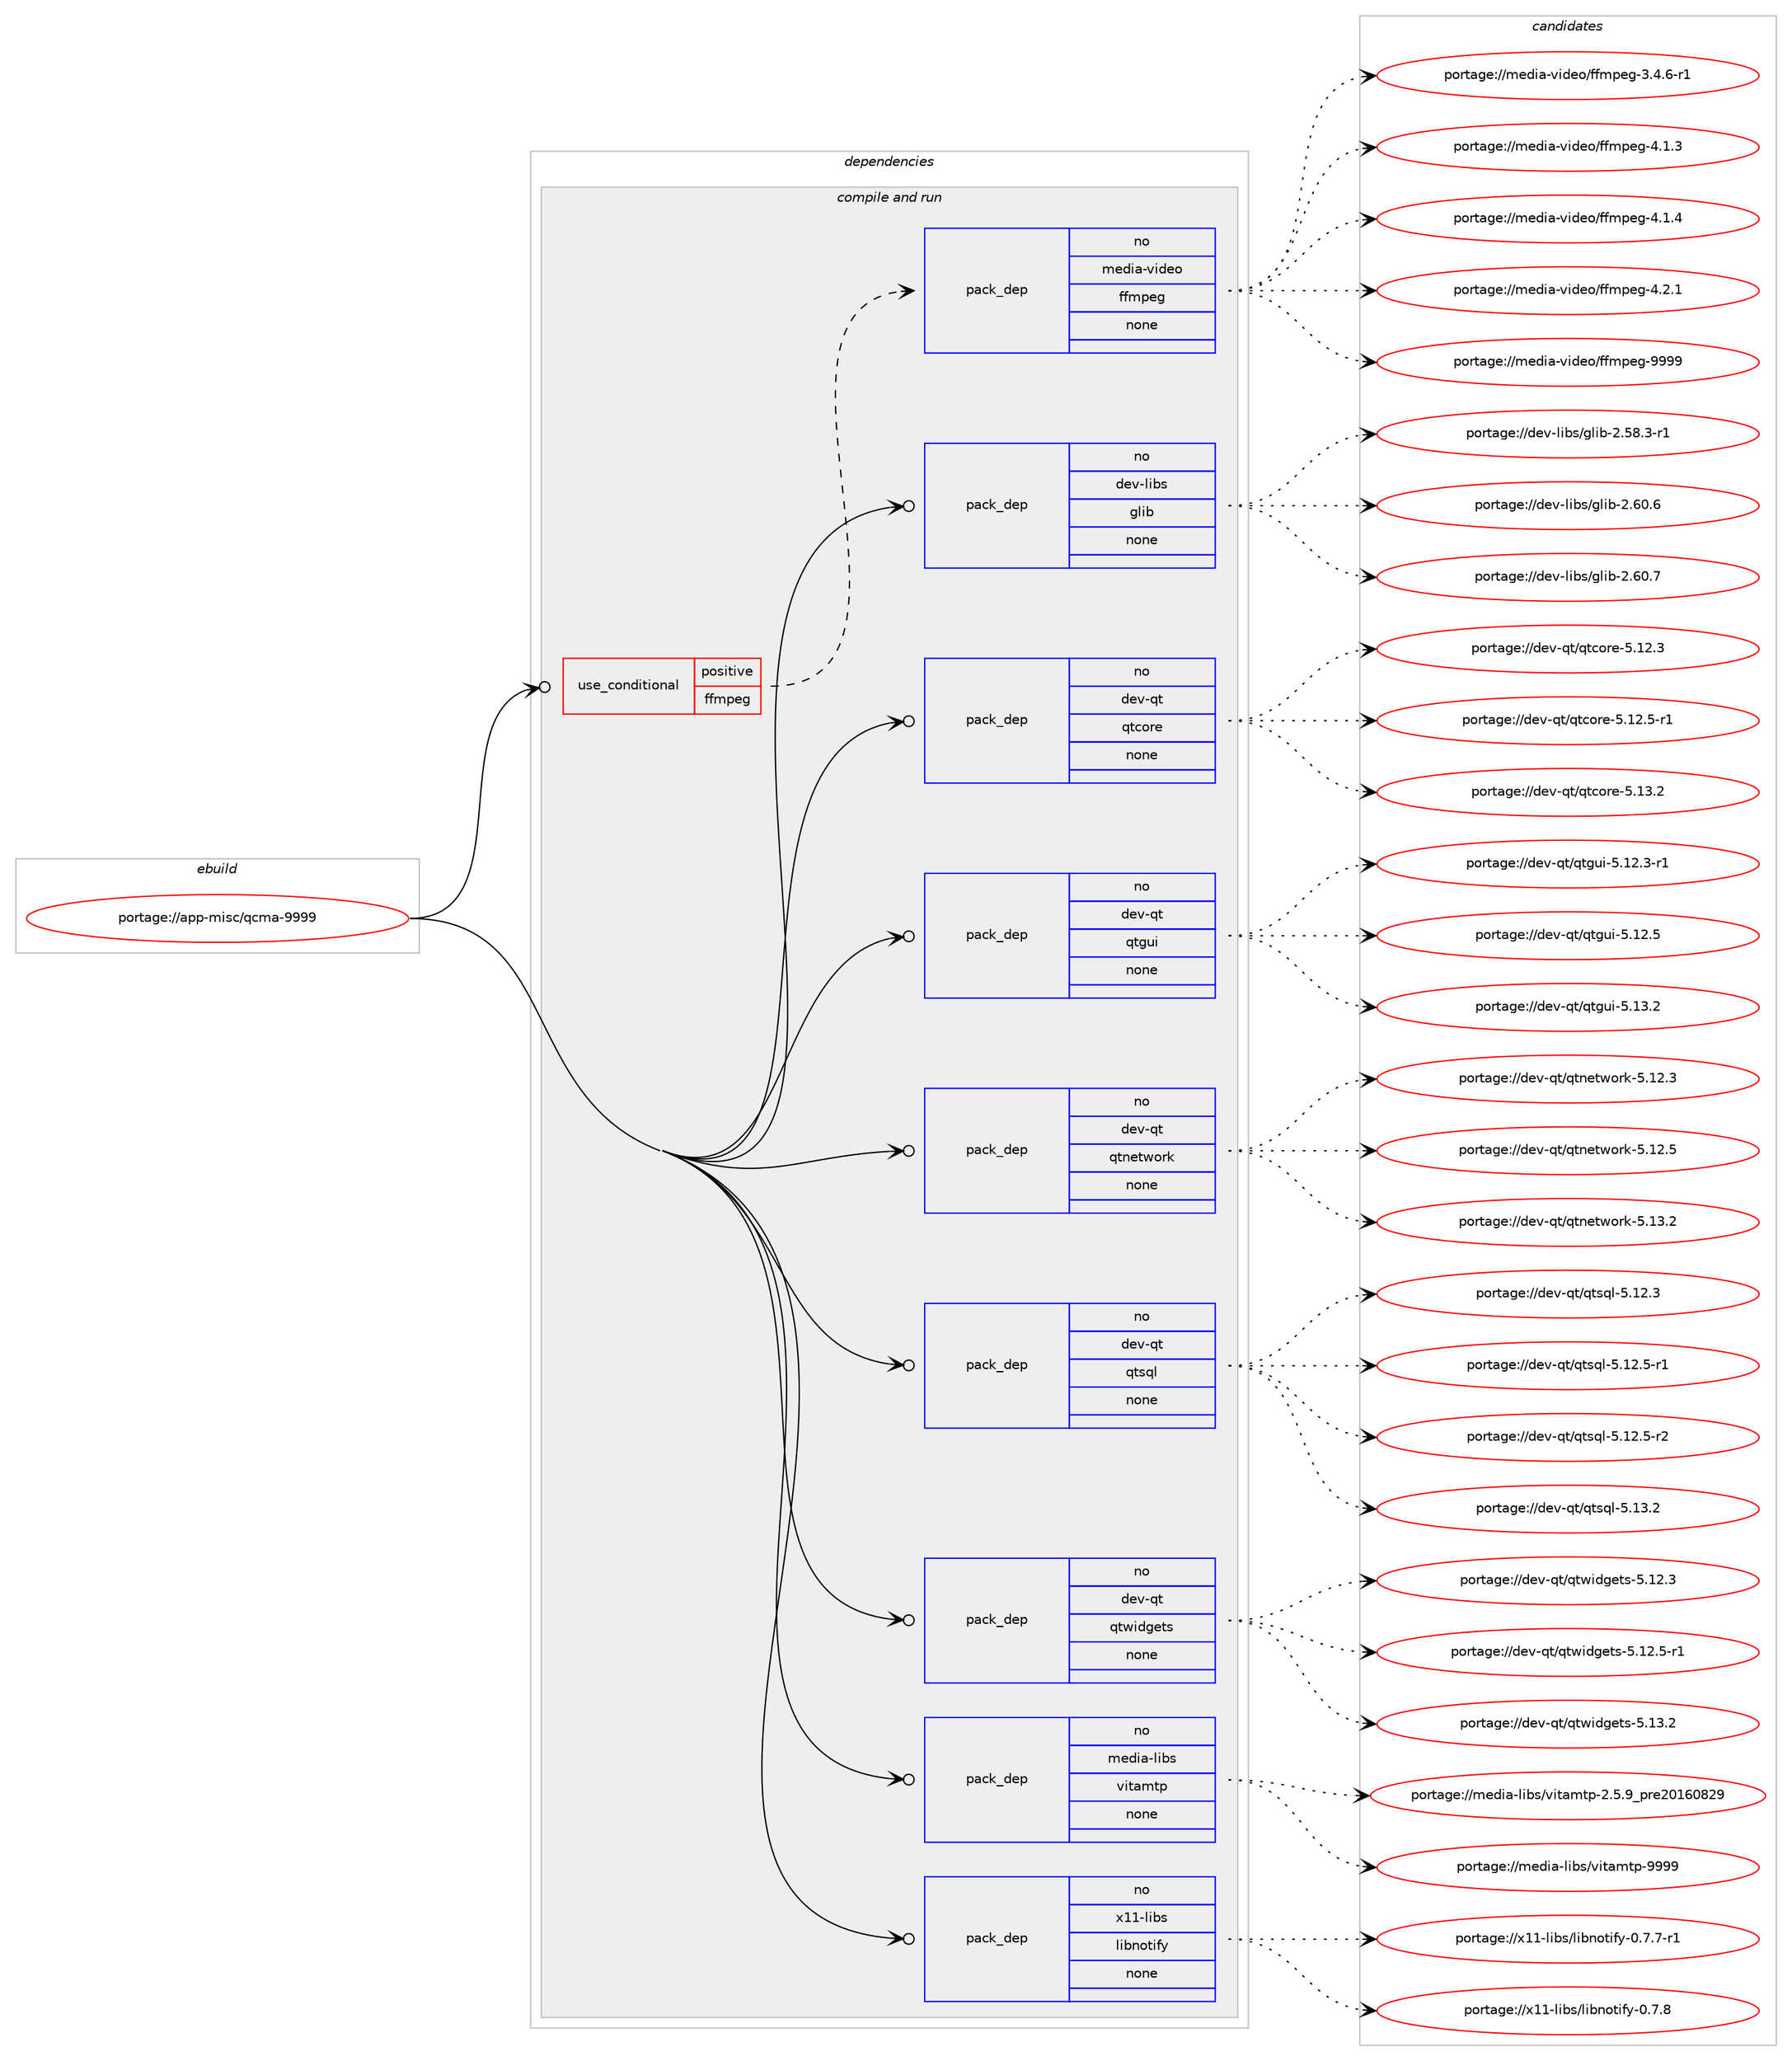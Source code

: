 digraph prolog {

# *************
# Graph options
# *************

newrank=true;
concentrate=true;
compound=true;
graph [rankdir=LR,fontname=Helvetica,fontsize=10,ranksep=1.5];#, ranksep=2.5, nodesep=0.2];
edge  [arrowhead=vee];
node  [fontname=Helvetica,fontsize=10];

# **********
# The ebuild
# **********

subgraph cluster_leftcol {
color=gray;
rank=same;
label=<<i>ebuild</i>>;
id [label="portage://app-misc/qcma-9999", color=red, width=4, href="../app-misc/qcma-9999.svg"];
}

# ****************
# The dependencies
# ****************

subgraph cluster_midcol {
color=gray;
label=<<i>dependencies</i>>;
subgraph cluster_compile {
fillcolor="#eeeeee";
style=filled;
label=<<i>compile</i>>;
}
subgraph cluster_compileandrun {
fillcolor="#eeeeee";
style=filled;
label=<<i>compile and run</i>>;
subgraph cond8898 {
dependency35526 [label=<<TABLE BORDER="0" CELLBORDER="1" CELLSPACING="0" CELLPADDING="4"><TR><TD ROWSPAN="3" CELLPADDING="10">use_conditional</TD></TR><TR><TD>positive</TD></TR><TR><TD>ffmpeg</TD></TR></TABLE>>, shape=none, color=red];
subgraph pack26058 {
dependency35527 [label=<<TABLE BORDER="0" CELLBORDER="1" CELLSPACING="0" CELLPADDING="4" WIDTH="220"><TR><TD ROWSPAN="6" CELLPADDING="30">pack_dep</TD></TR><TR><TD WIDTH="110">no</TD></TR><TR><TD>media-video</TD></TR><TR><TD>ffmpeg</TD></TR><TR><TD>none</TD></TR><TR><TD></TD></TR></TABLE>>, shape=none, color=blue];
}
dependency35526:e -> dependency35527:w [weight=20,style="dashed",arrowhead="vee"];
}
id:e -> dependency35526:w [weight=20,style="solid",arrowhead="odotvee"];
subgraph pack26059 {
dependency35528 [label=<<TABLE BORDER="0" CELLBORDER="1" CELLSPACING="0" CELLPADDING="4" WIDTH="220"><TR><TD ROWSPAN="6" CELLPADDING="30">pack_dep</TD></TR><TR><TD WIDTH="110">no</TD></TR><TR><TD>dev-libs</TD></TR><TR><TD>glib</TD></TR><TR><TD>none</TD></TR><TR><TD></TD></TR></TABLE>>, shape=none, color=blue];
}
id:e -> dependency35528:w [weight=20,style="solid",arrowhead="odotvee"];
subgraph pack26060 {
dependency35529 [label=<<TABLE BORDER="0" CELLBORDER="1" CELLSPACING="0" CELLPADDING="4" WIDTH="220"><TR><TD ROWSPAN="6" CELLPADDING="30">pack_dep</TD></TR><TR><TD WIDTH="110">no</TD></TR><TR><TD>dev-qt</TD></TR><TR><TD>qtcore</TD></TR><TR><TD>none</TD></TR><TR><TD></TD></TR></TABLE>>, shape=none, color=blue];
}
id:e -> dependency35529:w [weight=20,style="solid",arrowhead="odotvee"];
subgraph pack26061 {
dependency35530 [label=<<TABLE BORDER="0" CELLBORDER="1" CELLSPACING="0" CELLPADDING="4" WIDTH="220"><TR><TD ROWSPAN="6" CELLPADDING="30">pack_dep</TD></TR><TR><TD WIDTH="110">no</TD></TR><TR><TD>dev-qt</TD></TR><TR><TD>qtgui</TD></TR><TR><TD>none</TD></TR><TR><TD></TD></TR></TABLE>>, shape=none, color=blue];
}
id:e -> dependency35530:w [weight=20,style="solid",arrowhead="odotvee"];
subgraph pack26062 {
dependency35531 [label=<<TABLE BORDER="0" CELLBORDER="1" CELLSPACING="0" CELLPADDING="4" WIDTH="220"><TR><TD ROWSPAN="6" CELLPADDING="30">pack_dep</TD></TR><TR><TD WIDTH="110">no</TD></TR><TR><TD>dev-qt</TD></TR><TR><TD>qtnetwork</TD></TR><TR><TD>none</TD></TR><TR><TD></TD></TR></TABLE>>, shape=none, color=blue];
}
id:e -> dependency35531:w [weight=20,style="solid",arrowhead="odotvee"];
subgraph pack26063 {
dependency35532 [label=<<TABLE BORDER="0" CELLBORDER="1" CELLSPACING="0" CELLPADDING="4" WIDTH="220"><TR><TD ROWSPAN="6" CELLPADDING="30">pack_dep</TD></TR><TR><TD WIDTH="110">no</TD></TR><TR><TD>dev-qt</TD></TR><TR><TD>qtsql</TD></TR><TR><TD>none</TD></TR><TR><TD></TD></TR></TABLE>>, shape=none, color=blue];
}
id:e -> dependency35532:w [weight=20,style="solid",arrowhead="odotvee"];
subgraph pack26064 {
dependency35533 [label=<<TABLE BORDER="0" CELLBORDER="1" CELLSPACING="0" CELLPADDING="4" WIDTH="220"><TR><TD ROWSPAN="6" CELLPADDING="30">pack_dep</TD></TR><TR><TD WIDTH="110">no</TD></TR><TR><TD>dev-qt</TD></TR><TR><TD>qtwidgets</TD></TR><TR><TD>none</TD></TR><TR><TD></TD></TR></TABLE>>, shape=none, color=blue];
}
id:e -> dependency35533:w [weight=20,style="solid",arrowhead="odotvee"];
subgraph pack26065 {
dependency35534 [label=<<TABLE BORDER="0" CELLBORDER="1" CELLSPACING="0" CELLPADDING="4" WIDTH="220"><TR><TD ROWSPAN="6" CELLPADDING="30">pack_dep</TD></TR><TR><TD WIDTH="110">no</TD></TR><TR><TD>media-libs</TD></TR><TR><TD>vitamtp</TD></TR><TR><TD>none</TD></TR><TR><TD></TD></TR></TABLE>>, shape=none, color=blue];
}
id:e -> dependency35534:w [weight=20,style="solid",arrowhead="odotvee"];
subgraph pack26066 {
dependency35535 [label=<<TABLE BORDER="0" CELLBORDER="1" CELLSPACING="0" CELLPADDING="4" WIDTH="220"><TR><TD ROWSPAN="6" CELLPADDING="30">pack_dep</TD></TR><TR><TD WIDTH="110">no</TD></TR><TR><TD>x11-libs</TD></TR><TR><TD>libnotify</TD></TR><TR><TD>none</TD></TR><TR><TD></TD></TR></TABLE>>, shape=none, color=blue];
}
id:e -> dependency35535:w [weight=20,style="solid",arrowhead="odotvee"];
}
subgraph cluster_run {
fillcolor="#eeeeee";
style=filled;
label=<<i>run</i>>;
}
}

# **************
# The candidates
# **************

subgraph cluster_choices {
rank=same;
color=gray;
label=<<i>candidates</i>>;

subgraph choice26058 {
color=black;
nodesep=1;
choiceportage1091011001059745118105100101111471021021091121011034551465246544511449 [label="portage://media-video/ffmpeg-3.4.6-r1", color=red, width=4,href="../media-video/ffmpeg-3.4.6-r1.svg"];
choiceportage109101100105974511810510010111147102102109112101103455246494651 [label="portage://media-video/ffmpeg-4.1.3", color=red, width=4,href="../media-video/ffmpeg-4.1.3.svg"];
choiceportage109101100105974511810510010111147102102109112101103455246494652 [label="portage://media-video/ffmpeg-4.1.4", color=red, width=4,href="../media-video/ffmpeg-4.1.4.svg"];
choiceportage109101100105974511810510010111147102102109112101103455246504649 [label="portage://media-video/ffmpeg-4.2.1", color=red, width=4,href="../media-video/ffmpeg-4.2.1.svg"];
choiceportage1091011001059745118105100101111471021021091121011034557575757 [label="portage://media-video/ffmpeg-9999", color=red, width=4,href="../media-video/ffmpeg-9999.svg"];
dependency35527:e -> choiceportage1091011001059745118105100101111471021021091121011034551465246544511449:w [style=dotted,weight="100"];
dependency35527:e -> choiceportage109101100105974511810510010111147102102109112101103455246494651:w [style=dotted,weight="100"];
dependency35527:e -> choiceportage109101100105974511810510010111147102102109112101103455246494652:w [style=dotted,weight="100"];
dependency35527:e -> choiceportage109101100105974511810510010111147102102109112101103455246504649:w [style=dotted,weight="100"];
dependency35527:e -> choiceportage1091011001059745118105100101111471021021091121011034557575757:w [style=dotted,weight="100"];
}
subgraph choice26059 {
color=black;
nodesep=1;
choiceportage10010111845108105981154710310810598455046535646514511449 [label="portage://dev-libs/glib-2.58.3-r1", color=red, width=4,href="../dev-libs/glib-2.58.3-r1.svg"];
choiceportage1001011184510810598115471031081059845504654484654 [label="portage://dev-libs/glib-2.60.6", color=red, width=4,href="../dev-libs/glib-2.60.6.svg"];
choiceportage1001011184510810598115471031081059845504654484655 [label="portage://dev-libs/glib-2.60.7", color=red, width=4,href="../dev-libs/glib-2.60.7.svg"];
dependency35528:e -> choiceportage10010111845108105981154710310810598455046535646514511449:w [style=dotted,weight="100"];
dependency35528:e -> choiceportage1001011184510810598115471031081059845504654484654:w [style=dotted,weight="100"];
dependency35528:e -> choiceportage1001011184510810598115471031081059845504654484655:w [style=dotted,weight="100"];
}
subgraph choice26060 {
color=black;
nodesep=1;
choiceportage10010111845113116471131169911111410145534649504651 [label="portage://dev-qt/qtcore-5.12.3", color=red, width=4,href="../dev-qt/qtcore-5.12.3.svg"];
choiceportage100101118451131164711311699111114101455346495046534511449 [label="portage://dev-qt/qtcore-5.12.5-r1", color=red, width=4,href="../dev-qt/qtcore-5.12.5-r1.svg"];
choiceportage10010111845113116471131169911111410145534649514650 [label="portage://dev-qt/qtcore-5.13.2", color=red, width=4,href="../dev-qt/qtcore-5.13.2.svg"];
dependency35529:e -> choiceportage10010111845113116471131169911111410145534649504651:w [style=dotted,weight="100"];
dependency35529:e -> choiceportage100101118451131164711311699111114101455346495046534511449:w [style=dotted,weight="100"];
dependency35529:e -> choiceportage10010111845113116471131169911111410145534649514650:w [style=dotted,weight="100"];
}
subgraph choice26061 {
color=black;
nodesep=1;
choiceportage1001011184511311647113116103117105455346495046514511449 [label="portage://dev-qt/qtgui-5.12.3-r1", color=red, width=4,href="../dev-qt/qtgui-5.12.3-r1.svg"];
choiceportage100101118451131164711311610311710545534649504653 [label="portage://dev-qt/qtgui-5.12.5", color=red, width=4,href="../dev-qt/qtgui-5.12.5.svg"];
choiceportage100101118451131164711311610311710545534649514650 [label="portage://dev-qt/qtgui-5.13.2", color=red, width=4,href="../dev-qt/qtgui-5.13.2.svg"];
dependency35530:e -> choiceportage1001011184511311647113116103117105455346495046514511449:w [style=dotted,weight="100"];
dependency35530:e -> choiceportage100101118451131164711311610311710545534649504653:w [style=dotted,weight="100"];
dependency35530:e -> choiceportage100101118451131164711311610311710545534649514650:w [style=dotted,weight="100"];
}
subgraph choice26062 {
color=black;
nodesep=1;
choiceportage100101118451131164711311611010111611911111410745534649504651 [label="portage://dev-qt/qtnetwork-5.12.3", color=red, width=4,href="../dev-qt/qtnetwork-5.12.3.svg"];
choiceportage100101118451131164711311611010111611911111410745534649504653 [label="portage://dev-qt/qtnetwork-5.12.5", color=red, width=4,href="../dev-qt/qtnetwork-5.12.5.svg"];
choiceportage100101118451131164711311611010111611911111410745534649514650 [label="portage://dev-qt/qtnetwork-5.13.2", color=red, width=4,href="../dev-qt/qtnetwork-5.13.2.svg"];
dependency35531:e -> choiceportage100101118451131164711311611010111611911111410745534649504651:w [style=dotted,weight="100"];
dependency35531:e -> choiceportage100101118451131164711311611010111611911111410745534649504653:w [style=dotted,weight="100"];
dependency35531:e -> choiceportage100101118451131164711311611010111611911111410745534649514650:w [style=dotted,weight="100"];
}
subgraph choice26063 {
color=black;
nodesep=1;
choiceportage100101118451131164711311611511310845534649504651 [label="portage://dev-qt/qtsql-5.12.3", color=red, width=4,href="../dev-qt/qtsql-5.12.3.svg"];
choiceportage1001011184511311647113116115113108455346495046534511449 [label="portage://dev-qt/qtsql-5.12.5-r1", color=red, width=4,href="../dev-qt/qtsql-5.12.5-r1.svg"];
choiceportage1001011184511311647113116115113108455346495046534511450 [label="portage://dev-qt/qtsql-5.12.5-r2", color=red, width=4,href="../dev-qt/qtsql-5.12.5-r2.svg"];
choiceportage100101118451131164711311611511310845534649514650 [label="portage://dev-qt/qtsql-5.13.2", color=red, width=4,href="../dev-qt/qtsql-5.13.2.svg"];
dependency35532:e -> choiceportage100101118451131164711311611511310845534649504651:w [style=dotted,weight="100"];
dependency35532:e -> choiceportage1001011184511311647113116115113108455346495046534511449:w [style=dotted,weight="100"];
dependency35532:e -> choiceportage1001011184511311647113116115113108455346495046534511450:w [style=dotted,weight="100"];
dependency35532:e -> choiceportage100101118451131164711311611511310845534649514650:w [style=dotted,weight="100"];
}
subgraph choice26064 {
color=black;
nodesep=1;
choiceportage100101118451131164711311611910510010310111611545534649504651 [label="portage://dev-qt/qtwidgets-5.12.3", color=red, width=4,href="../dev-qt/qtwidgets-5.12.3.svg"];
choiceportage1001011184511311647113116119105100103101116115455346495046534511449 [label="portage://dev-qt/qtwidgets-5.12.5-r1", color=red, width=4,href="../dev-qt/qtwidgets-5.12.5-r1.svg"];
choiceportage100101118451131164711311611910510010310111611545534649514650 [label="portage://dev-qt/qtwidgets-5.13.2", color=red, width=4,href="../dev-qt/qtwidgets-5.13.2.svg"];
dependency35533:e -> choiceportage100101118451131164711311611910510010310111611545534649504651:w [style=dotted,weight="100"];
dependency35533:e -> choiceportage1001011184511311647113116119105100103101116115455346495046534511449:w [style=dotted,weight="100"];
dependency35533:e -> choiceportage100101118451131164711311611910510010310111611545534649514650:w [style=dotted,weight="100"];
}
subgraph choice26065 {
color=black;
nodesep=1;
choiceportage1091011001059745108105981154711810511697109116112455046534657951121141015048495448565057 [label="portage://media-libs/vitamtp-2.5.9_pre20160829", color=red, width=4,href="../media-libs/vitamtp-2.5.9_pre20160829.svg"];
choiceportage10910110010597451081059811547118105116971091161124557575757 [label="portage://media-libs/vitamtp-9999", color=red, width=4,href="../media-libs/vitamtp-9999.svg"];
dependency35534:e -> choiceportage1091011001059745108105981154711810511697109116112455046534657951121141015048495448565057:w [style=dotted,weight="100"];
dependency35534:e -> choiceportage10910110010597451081059811547118105116971091161124557575757:w [style=dotted,weight="100"];
}
subgraph choice26066 {
color=black;
nodesep=1;
choiceportage1204949451081059811547108105981101111161051021214548465546554511449 [label="portage://x11-libs/libnotify-0.7.7-r1", color=red, width=4,href="../x11-libs/libnotify-0.7.7-r1.svg"];
choiceportage120494945108105981154710810598110111116105102121454846554656 [label="portage://x11-libs/libnotify-0.7.8", color=red, width=4,href="../x11-libs/libnotify-0.7.8.svg"];
dependency35535:e -> choiceportage1204949451081059811547108105981101111161051021214548465546554511449:w [style=dotted,weight="100"];
dependency35535:e -> choiceportage120494945108105981154710810598110111116105102121454846554656:w [style=dotted,weight="100"];
}
}

}

